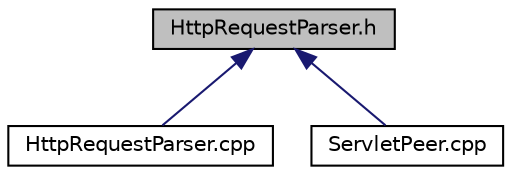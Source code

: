 digraph "HttpRequestParser.h"
{
  edge [fontname="Helvetica",fontsize="10",labelfontname="Helvetica",labelfontsize="10"];
  node [fontname="Helvetica",fontsize="10",shape=record];
  Node6 [label="HttpRequestParser.h",height=0.2,width=0.4,color="black", fillcolor="grey75", style="filled", fontcolor="black"];
  Node6 -> Node7 [dir="back",color="midnightblue",fontsize="10",style="solid",fontname="Helvetica"];
  Node7 [label="HttpRequestParser.cpp",height=0.2,width=0.4,color="black", fillcolor="white", style="filled",URL="$_http_request_parser_8cpp.html"];
  Node6 -> Node8 [dir="back",color="midnightblue",fontsize="10",style="solid",fontname="Helvetica"];
  Node8 [label="ServletPeer.cpp",height=0.2,width=0.4,color="black", fillcolor="white", style="filled",URL="$_servlet_peer_8cpp.html"];
}

